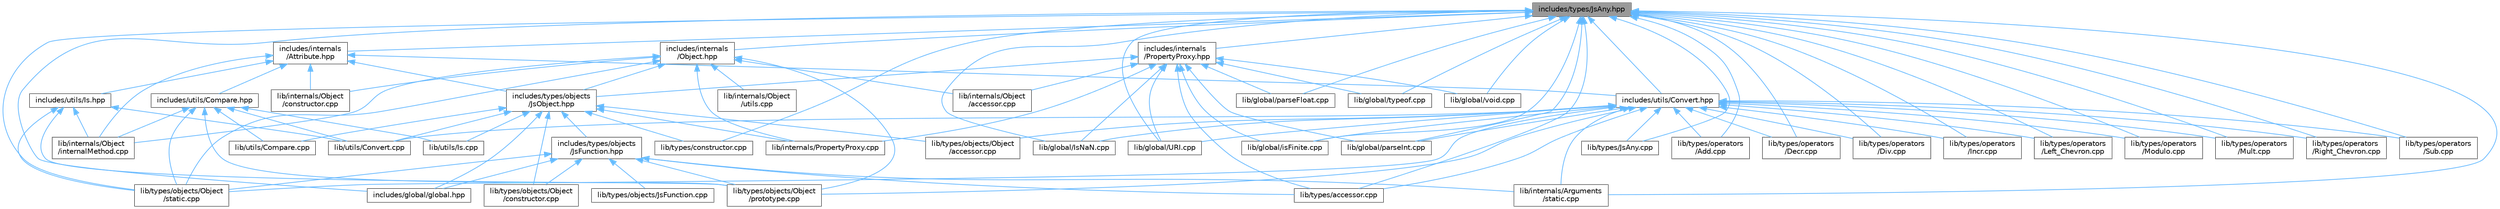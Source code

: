 digraph "includes/types/JsAny.hpp"
{
 // LATEX_PDF_SIZE
  bgcolor="transparent";
  edge [fontname=Helvetica,fontsize=10,labelfontname=Helvetica,labelfontsize=10];
  node [fontname=Helvetica,fontsize=10,shape=box,height=0.2,width=0.4];
  Node1 [id="Node000001",label="includes/types/JsAny.hpp",height=0.2,width=0.4,color="gray40", fillcolor="grey60", style="filled", fontcolor="black",tooltip=" "];
  Node1 -> Node2 [id="edge1_Node000001_Node000002",dir="back",color="steelblue1",style="solid",tooltip=" "];
  Node2 [id="Node000002",label="includes/global/global.hpp",height=0.2,width=0.4,color="grey40", fillcolor="white", style="filled",URL="$global_8hpp.html",tooltip=" "];
  Node1 -> Node3 [id="edge2_Node000001_Node000003",dir="back",color="steelblue1",style="solid",tooltip=" "];
  Node3 [id="Node000003",label="includes/internals\l/Attribute.hpp",height=0.2,width=0.4,color="grey40", fillcolor="white", style="filled",URL="$Attribute_8hpp.html",tooltip=" "];
  Node3 -> Node4 [id="edge3_Node000003_Node000004",dir="back",color="steelblue1",style="solid",tooltip=" "];
  Node4 [id="Node000004",label="includes/types/objects\l/JsObject.hpp",height=0.2,width=0.4,color="grey40", fillcolor="white", style="filled",URL="$JsObject_8hpp.html",tooltip=" "];
  Node4 -> Node2 [id="edge4_Node000004_Node000002",dir="back",color="steelblue1",style="solid",tooltip=" "];
  Node4 -> Node5 [id="edge5_Node000004_Node000005",dir="back",color="steelblue1",style="solid",tooltip=" "];
  Node5 [id="Node000005",label="includes/types/objects\l/JsFunction.hpp",height=0.2,width=0.4,color="grey40", fillcolor="white", style="filled",URL="$JsFunction_8hpp.html",tooltip=" "];
  Node5 -> Node2 [id="edge6_Node000005_Node000002",dir="back",color="steelblue1",style="solid",tooltip=" "];
  Node5 -> Node6 [id="edge7_Node000005_Node000006",dir="back",color="steelblue1",style="solid",tooltip=" "];
  Node6 [id="Node000006",label="lib/internals/Arguments\l/static.cpp",height=0.2,width=0.4,color="grey40", fillcolor="white", style="filled",URL="$internals_2Arguments_2static_8cpp.html",tooltip=" "];
  Node5 -> Node7 [id="edge8_Node000005_Node000007",dir="back",color="steelblue1",style="solid",tooltip=" "];
  Node7 [id="Node000007",label="lib/types/accessor.cpp",height=0.2,width=0.4,color="grey40", fillcolor="white", style="filled",URL="$types_2accessor_8cpp.html",tooltip=" "];
  Node5 -> Node8 [id="edge9_Node000005_Node000008",dir="back",color="steelblue1",style="solid",tooltip=" "];
  Node8 [id="Node000008",label="lib/types/objects/JsFunction.cpp",height=0.2,width=0.4,color="grey40", fillcolor="white", style="filled",URL="$JsFunction_8cpp.html",tooltip=" "];
  Node5 -> Node9 [id="edge10_Node000005_Node000009",dir="back",color="steelblue1",style="solid",tooltip=" "];
  Node9 [id="Node000009",label="lib/types/objects/Object\l/constructor.cpp",height=0.2,width=0.4,color="grey40", fillcolor="white", style="filled",URL="$types_2objects_2Object_2constructor_8cpp.html",tooltip=" "];
  Node5 -> Node10 [id="edge11_Node000005_Node000010",dir="back",color="steelblue1",style="solid",tooltip=" "];
  Node10 [id="Node000010",label="lib/types/objects/Object\l/prototype.cpp",height=0.2,width=0.4,color="grey40", fillcolor="white", style="filled",URL="$prototype_8cpp.html",tooltip=" "];
  Node5 -> Node11 [id="edge12_Node000005_Node000011",dir="back",color="steelblue1",style="solid",tooltip=" "];
  Node11 [id="Node000011",label="lib/types/objects/Object\l/static.cpp",height=0.2,width=0.4,color="grey40", fillcolor="white", style="filled",URL="$types_2objects_2Object_2static_8cpp.html",tooltip=" "];
  Node4 -> Node12 [id="edge13_Node000004_Node000012",dir="back",color="steelblue1",style="solid",tooltip=" "];
  Node12 [id="Node000012",label="lib/internals/PropertyProxy.cpp",height=0.2,width=0.4,color="grey40", fillcolor="white", style="filled",URL="$PropertyProxy_8cpp.html",tooltip=" "];
  Node4 -> Node13 [id="edge14_Node000004_Node000013",dir="back",color="steelblue1",style="solid",tooltip=" "];
  Node13 [id="Node000013",label="lib/types/constructor.cpp",height=0.2,width=0.4,color="grey40", fillcolor="white", style="filled",URL="$types_2constructor_8cpp.html",tooltip=" "];
  Node4 -> Node14 [id="edge15_Node000004_Node000014",dir="back",color="steelblue1",style="solid",tooltip=" "];
  Node14 [id="Node000014",label="lib/types/objects/Object\l/accessor.cpp",height=0.2,width=0.4,color="grey40", fillcolor="white", style="filled",URL="$types_2objects_2Object_2accessor_8cpp.html",tooltip=" "];
  Node4 -> Node9 [id="edge16_Node000004_Node000009",dir="back",color="steelblue1",style="solid",tooltip=" "];
  Node4 -> Node15 [id="edge17_Node000004_Node000015",dir="back",color="steelblue1",style="solid",tooltip=" "];
  Node15 [id="Node000015",label="lib/utils/Compare.cpp",height=0.2,width=0.4,color="grey40", fillcolor="white", style="filled",URL="$Compare_8cpp.html",tooltip=" "];
  Node4 -> Node16 [id="edge18_Node000004_Node000016",dir="back",color="steelblue1",style="solid",tooltip=" "];
  Node16 [id="Node000016",label="lib/utils/Convert.cpp",height=0.2,width=0.4,color="grey40", fillcolor="white", style="filled",URL="$Convert_8cpp.html",tooltip=" "];
  Node4 -> Node17 [id="edge19_Node000004_Node000017",dir="back",color="steelblue1",style="solid",tooltip=" "];
  Node17 [id="Node000017",label="lib/utils/Is.cpp",height=0.2,width=0.4,color="grey40", fillcolor="white", style="filled",URL="$Is_8cpp.html",tooltip=" "];
  Node3 -> Node18 [id="edge20_Node000003_Node000018",dir="back",color="steelblue1",style="solid",tooltip=" "];
  Node18 [id="Node000018",label="includes/utils/Compare.hpp",height=0.2,width=0.4,color="grey40", fillcolor="white", style="filled",URL="$Compare_8hpp.html",tooltip=" "];
  Node18 -> Node19 [id="edge21_Node000018_Node000019",dir="back",color="steelblue1",style="solid",tooltip=" "];
  Node19 [id="Node000019",label="lib/internals/Object\l/internalMethod.cpp",height=0.2,width=0.4,color="grey40", fillcolor="white", style="filled",URL="$internalMethod_8cpp.html",tooltip=" "];
  Node18 -> Node10 [id="edge22_Node000018_Node000010",dir="back",color="steelblue1",style="solid",tooltip=" "];
  Node18 -> Node11 [id="edge23_Node000018_Node000011",dir="back",color="steelblue1",style="solid",tooltip=" "];
  Node18 -> Node15 [id="edge24_Node000018_Node000015",dir="back",color="steelblue1",style="solid",tooltip=" "];
  Node18 -> Node16 [id="edge25_Node000018_Node000016",dir="back",color="steelblue1",style="solid",tooltip=" "];
  Node18 -> Node17 [id="edge26_Node000018_Node000017",dir="back",color="steelblue1",style="solid",tooltip=" "];
  Node3 -> Node20 [id="edge27_Node000003_Node000020",dir="back",color="steelblue1",style="solid",tooltip=" "];
  Node20 [id="Node000020",label="includes/utils/Convert.hpp",height=0.2,width=0.4,color="grey40", fillcolor="white", style="filled",URL="$Convert_8hpp.html",tooltip=" "];
  Node20 -> Node21 [id="edge28_Node000020_Node000021",dir="back",color="steelblue1",style="solid",tooltip=" "];
  Node21 [id="Node000021",label="lib/global/IsNaN.cpp",height=0.2,width=0.4,color="grey40", fillcolor="white", style="filled",URL="$IsNaN_8cpp.html",tooltip=" "];
  Node20 -> Node22 [id="edge29_Node000020_Node000022",dir="back",color="steelblue1",style="solid",tooltip=" "];
  Node22 [id="Node000022",label="lib/global/URI.cpp",height=0.2,width=0.4,color="grey40", fillcolor="white", style="filled",URL="$URI_8cpp.html",tooltip=" "];
  Node20 -> Node23 [id="edge30_Node000020_Node000023",dir="back",color="steelblue1",style="solid",tooltip=" "];
  Node23 [id="Node000023",label="lib/global/isFinite.cpp",height=0.2,width=0.4,color="grey40", fillcolor="white", style="filled",URL="$isFinite_8cpp.html",tooltip=" "];
  Node20 -> Node24 [id="edge31_Node000020_Node000024",dir="back",color="steelblue1",style="solid",tooltip=" "];
  Node24 [id="Node000024",label="lib/global/parseInt.cpp",height=0.2,width=0.4,color="grey40", fillcolor="white", style="filled",URL="$parseInt_8cpp.html",tooltip=" "];
  Node20 -> Node6 [id="edge32_Node000020_Node000006",dir="back",color="steelblue1",style="solid",tooltip=" "];
  Node20 -> Node25 [id="edge33_Node000020_Node000025",dir="back",color="steelblue1",style="solid",tooltip=" "];
  Node25 [id="Node000025",label="lib/types/JsAny.cpp",height=0.2,width=0.4,color="grey40", fillcolor="white", style="filled",URL="$JsAny_8cpp.html",tooltip=" "];
  Node20 -> Node7 [id="edge34_Node000020_Node000007",dir="back",color="steelblue1",style="solid",tooltip=" "];
  Node20 -> Node14 [id="edge35_Node000020_Node000014",dir="back",color="steelblue1",style="solid",tooltip=" "];
  Node20 -> Node10 [id="edge36_Node000020_Node000010",dir="back",color="steelblue1",style="solid",tooltip=" "];
  Node20 -> Node11 [id="edge37_Node000020_Node000011",dir="back",color="steelblue1",style="solid",tooltip=" "];
  Node20 -> Node26 [id="edge38_Node000020_Node000026",dir="back",color="steelblue1",style="solid",tooltip=" "];
  Node26 [id="Node000026",label="lib/types/operators\l/Add.cpp",height=0.2,width=0.4,color="grey40", fillcolor="white", style="filled",URL="$Add_8cpp.html",tooltip=" "];
  Node20 -> Node27 [id="edge39_Node000020_Node000027",dir="back",color="steelblue1",style="solid",tooltip=" "];
  Node27 [id="Node000027",label="lib/types/operators\l/Decr.cpp",height=0.2,width=0.4,color="grey40", fillcolor="white", style="filled",URL="$Decr_8cpp.html",tooltip=" "];
  Node20 -> Node28 [id="edge40_Node000020_Node000028",dir="back",color="steelblue1",style="solid",tooltip=" "];
  Node28 [id="Node000028",label="lib/types/operators\l/Div.cpp",height=0.2,width=0.4,color="grey40", fillcolor="white", style="filled",URL="$Div_8cpp.html",tooltip=" "];
  Node20 -> Node29 [id="edge41_Node000020_Node000029",dir="back",color="steelblue1",style="solid",tooltip=" "];
  Node29 [id="Node000029",label="lib/types/operators\l/Incr.cpp",height=0.2,width=0.4,color="grey40", fillcolor="white", style="filled",URL="$Incr_8cpp.html",tooltip=" "];
  Node20 -> Node30 [id="edge42_Node000020_Node000030",dir="back",color="steelblue1",style="solid",tooltip=" "];
  Node30 [id="Node000030",label="lib/types/operators\l/Left_Chevron.cpp",height=0.2,width=0.4,color="grey40", fillcolor="white", style="filled",URL="$Left__Chevron_8cpp.html",tooltip=" "];
  Node20 -> Node31 [id="edge43_Node000020_Node000031",dir="back",color="steelblue1",style="solid",tooltip=" "];
  Node31 [id="Node000031",label="lib/types/operators\l/Modulo.cpp",height=0.2,width=0.4,color="grey40", fillcolor="white", style="filled",URL="$Modulo_8cpp.html",tooltip=" "];
  Node20 -> Node32 [id="edge44_Node000020_Node000032",dir="back",color="steelblue1",style="solid",tooltip=" "];
  Node32 [id="Node000032",label="lib/types/operators\l/Mult.cpp",height=0.2,width=0.4,color="grey40", fillcolor="white", style="filled",URL="$Mult_8cpp.html",tooltip=" "];
  Node20 -> Node33 [id="edge45_Node000020_Node000033",dir="back",color="steelblue1",style="solid",tooltip=" "];
  Node33 [id="Node000033",label="lib/types/operators\l/Right_Chevron.cpp",height=0.2,width=0.4,color="grey40", fillcolor="white", style="filled",URL="$Right__Chevron_8cpp.html",tooltip=" "];
  Node20 -> Node34 [id="edge46_Node000020_Node000034",dir="back",color="steelblue1",style="solid",tooltip=" "];
  Node34 [id="Node000034",label="lib/types/operators\l/Sub.cpp",height=0.2,width=0.4,color="grey40", fillcolor="white", style="filled",URL="$Sub_8cpp.html",tooltip=" "];
  Node20 -> Node16 [id="edge47_Node000020_Node000016",dir="back",color="steelblue1",style="solid",tooltip=" "];
  Node3 -> Node35 [id="edge48_Node000003_Node000035",dir="back",color="steelblue1",style="solid",tooltip=" "];
  Node35 [id="Node000035",label="includes/utils/Is.hpp",height=0.2,width=0.4,color="grey40", fillcolor="white", style="filled",URL="$Is_8hpp.html",tooltip=" "];
  Node35 -> Node19 [id="edge49_Node000035_Node000019",dir="back",color="steelblue1",style="solid",tooltip=" "];
  Node35 -> Node10 [id="edge50_Node000035_Node000010",dir="back",color="steelblue1",style="solid",tooltip=" "];
  Node35 -> Node11 [id="edge51_Node000035_Node000011",dir="back",color="steelblue1",style="solid",tooltip=" "];
  Node35 -> Node16 [id="edge52_Node000035_Node000016",dir="back",color="steelblue1",style="solid",tooltip=" "];
  Node3 -> Node36 [id="edge53_Node000003_Node000036",dir="back",color="steelblue1",style="solid",tooltip=" "];
  Node36 [id="Node000036",label="lib/internals/Object\l/constructor.cpp",height=0.2,width=0.4,color="grey40", fillcolor="white", style="filled",URL="$internals_2Object_2constructor_8cpp.html",tooltip=" "];
  Node3 -> Node19 [id="edge54_Node000003_Node000019",dir="back",color="steelblue1",style="solid",tooltip=" "];
  Node1 -> Node37 [id="edge55_Node000001_Node000037",dir="back",color="steelblue1",style="solid",tooltip=" "];
  Node37 [id="Node000037",label="includes/internals\l/Object.hpp",height=0.2,width=0.4,color="grey40", fillcolor="white", style="filled",URL="$Object_8hpp.html",tooltip=" "];
  Node37 -> Node4 [id="edge56_Node000037_Node000004",dir="back",color="steelblue1",style="solid",tooltip=" "];
  Node37 -> Node38 [id="edge57_Node000037_Node000038",dir="back",color="steelblue1",style="solid",tooltip=" "];
  Node38 [id="Node000038",label="lib/internals/Object\l/accessor.cpp",height=0.2,width=0.4,color="grey40", fillcolor="white", style="filled",URL="$internals_2Object_2accessor_8cpp.html",tooltip=" "];
  Node37 -> Node36 [id="edge58_Node000037_Node000036",dir="back",color="steelblue1",style="solid",tooltip=" "];
  Node37 -> Node19 [id="edge59_Node000037_Node000019",dir="back",color="steelblue1",style="solid",tooltip=" "];
  Node37 -> Node39 [id="edge60_Node000037_Node000039",dir="back",color="steelblue1",style="solid",tooltip=" "];
  Node39 [id="Node000039",label="lib/internals/Object\l/utils.cpp",height=0.2,width=0.4,color="grey40", fillcolor="white", style="filled",URL="$utils_8cpp.html",tooltip=" "];
  Node37 -> Node12 [id="edge61_Node000037_Node000012",dir="back",color="steelblue1",style="solid",tooltip=" "];
  Node37 -> Node10 [id="edge62_Node000037_Node000010",dir="back",color="steelblue1",style="solid",tooltip=" "];
  Node37 -> Node11 [id="edge63_Node000037_Node000011",dir="back",color="steelblue1",style="solid",tooltip=" "];
  Node1 -> Node40 [id="edge64_Node000001_Node000040",dir="back",color="steelblue1",style="solid",tooltip=" "];
  Node40 [id="Node000040",label="includes/internals\l/PropertyProxy.hpp",height=0.2,width=0.4,color="grey40", fillcolor="white", style="filled",URL="$PropertyProxy_8hpp.html",tooltip=" "];
  Node40 -> Node4 [id="edge65_Node000040_Node000004",dir="back",color="steelblue1",style="solid",tooltip=" "];
  Node40 -> Node21 [id="edge66_Node000040_Node000021",dir="back",color="steelblue1",style="solid",tooltip=" "];
  Node40 -> Node22 [id="edge67_Node000040_Node000022",dir="back",color="steelblue1",style="solid",tooltip=" "];
  Node40 -> Node23 [id="edge68_Node000040_Node000023",dir="back",color="steelblue1",style="solid",tooltip=" "];
  Node40 -> Node41 [id="edge69_Node000040_Node000041",dir="back",color="steelblue1",style="solid",tooltip=" "];
  Node41 [id="Node000041",label="lib/global/parseFloat.cpp",height=0.2,width=0.4,color="grey40", fillcolor="white", style="filled",URL="$parseFloat_8cpp.html",tooltip=" "];
  Node40 -> Node24 [id="edge70_Node000040_Node000024",dir="back",color="steelblue1",style="solid",tooltip=" "];
  Node40 -> Node42 [id="edge71_Node000040_Node000042",dir="back",color="steelblue1",style="solid",tooltip=" "];
  Node42 [id="Node000042",label="lib/global/typeof.cpp",height=0.2,width=0.4,color="grey40", fillcolor="white", style="filled",URL="$typeof_8cpp.html",tooltip=" "];
  Node40 -> Node43 [id="edge72_Node000040_Node000043",dir="back",color="steelblue1",style="solid",tooltip=" "];
  Node43 [id="Node000043",label="lib/global/void.cpp",height=0.2,width=0.4,color="grey40", fillcolor="white", style="filled",URL="$void_8cpp.html",tooltip=" "];
  Node40 -> Node38 [id="edge73_Node000040_Node000038",dir="back",color="steelblue1",style="solid",tooltip=" "];
  Node40 -> Node12 [id="edge74_Node000040_Node000012",dir="back",color="steelblue1",style="solid",tooltip=" "];
  Node40 -> Node7 [id="edge75_Node000040_Node000007",dir="back",color="steelblue1",style="solid",tooltip=" "];
  Node1 -> Node20 [id="edge76_Node000001_Node000020",dir="back",color="steelblue1",style="solid",tooltip=" "];
  Node1 -> Node21 [id="edge77_Node000001_Node000021",dir="back",color="steelblue1",style="solid",tooltip=" "];
  Node1 -> Node22 [id="edge78_Node000001_Node000022",dir="back",color="steelblue1",style="solid",tooltip=" "];
  Node1 -> Node23 [id="edge79_Node000001_Node000023",dir="back",color="steelblue1",style="solid",tooltip=" "];
  Node1 -> Node41 [id="edge80_Node000001_Node000041",dir="back",color="steelblue1",style="solid",tooltip=" "];
  Node1 -> Node24 [id="edge81_Node000001_Node000024",dir="back",color="steelblue1",style="solid",tooltip=" "];
  Node1 -> Node42 [id="edge82_Node000001_Node000042",dir="back",color="steelblue1",style="solid",tooltip=" "];
  Node1 -> Node43 [id="edge83_Node000001_Node000043",dir="back",color="steelblue1",style="solid",tooltip=" "];
  Node1 -> Node6 [id="edge84_Node000001_Node000006",dir="back",color="steelblue1",style="solid",tooltip=" "];
  Node1 -> Node25 [id="edge85_Node000001_Node000025",dir="back",color="steelblue1",style="solid",tooltip=" "];
  Node1 -> Node7 [id="edge86_Node000001_Node000007",dir="back",color="steelblue1",style="solid",tooltip=" "];
  Node1 -> Node13 [id="edge87_Node000001_Node000013",dir="back",color="steelblue1",style="solid",tooltip=" "];
  Node1 -> Node11 [id="edge88_Node000001_Node000011",dir="back",color="steelblue1",style="solid",tooltip=" "];
  Node1 -> Node26 [id="edge89_Node000001_Node000026",dir="back",color="steelblue1",style="solid",tooltip=" "];
  Node1 -> Node27 [id="edge90_Node000001_Node000027",dir="back",color="steelblue1",style="solid",tooltip=" "];
  Node1 -> Node28 [id="edge91_Node000001_Node000028",dir="back",color="steelblue1",style="solid",tooltip=" "];
  Node1 -> Node29 [id="edge92_Node000001_Node000029",dir="back",color="steelblue1",style="solid",tooltip=" "];
  Node1 -> Node30 [id="edge93_Node000001_Node000030",dir="back",color="steelblue1",style="solid",tooltip=" "];
  Node1 -> Node31 [id="edge94_Node000001_Node000031",dir="back",color="steelblue1",style="solid",tooltip=" "];
  Node1 -> Node32 [id="edge95_Node000001_Node000032",dir="back",color="steelblue1",style="solid",tooltip=" "];
  Node1 -> Node33 [id="edge96_Node000001_Node000033",dir="back",color="steelblue1",style="solid",tooltip=" "];
  Node1 -> Node34 [id="edge97_Node000001_Node000034",dir="back",color="steelblue1",style="solid",tooltip=" "];
}
